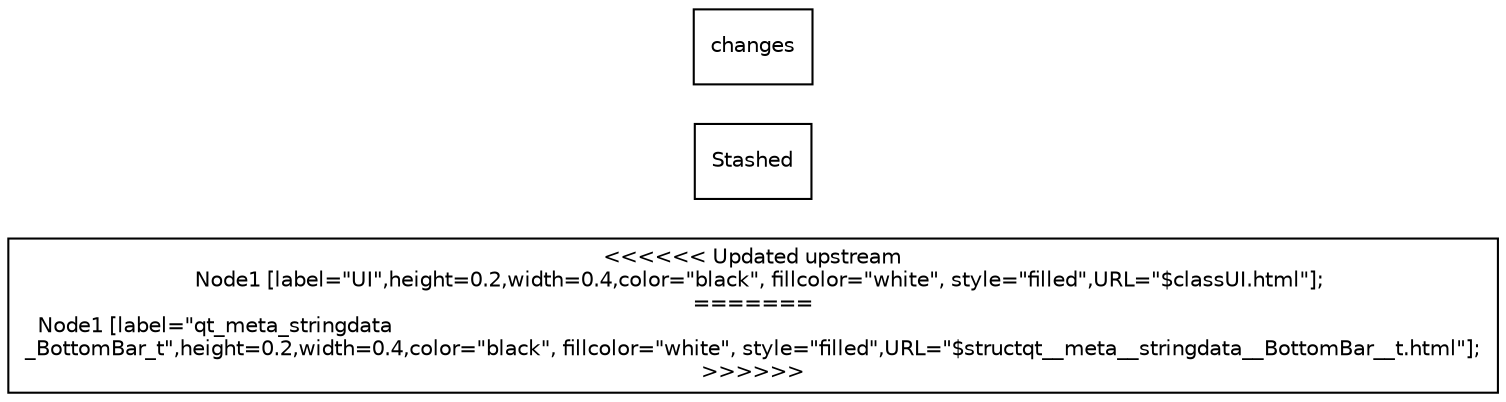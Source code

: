 digraph "Graphical Class Hierarchy"
{
  edge [fontname="Helvetica",fontsize="10",labelfontname="Helvetica",labelfontsize="10"];
  node [fontname="Helvetica",fontsize="10",shape=record];
  rankdir="LR";
<<<<<<< Updated upstream
  Node1 [label="UI",height=0.2,width=0.4,color="black", fillcolor="white", style="filled",URL="$classUI.html"];
=======
  Node1 [label="qt_meta_stringdata\l_BottomBar_t",height=0.2,width=0.4,color="black", fillcolor="white", style="filled",URL="$structqt__meta__stringdata__BottomBar__t.html"];
>>>>>>> Stashed changes
}

